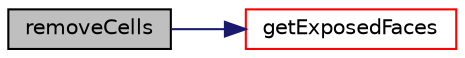 digraph "removeCells"
{
  bgcolor="transparent";
  edge [fontname="Helvetica",fontsize="10",labelfontname="Helvetica",labelfontsize="10"];
  node [fontname="Helvetica",fontsize="10",shape=record];
  rankdir="LR";
  Node0 [label="removeCells",height=0.2,width=0.4,color="black", fillcolor="grey75", style="filled", fontcolor="black"];
  Node0 -> Node1 [color="midnightblue",fontsize="10",style="solid",fontname="Helvetica"];
  Node1 [label="getExposedFaces",height=0.2,width=0.4,color="red",URL="$a22461.html#af7d0a466fd22f2b7991edb7423dde021",tooltip="Get labels of exposed faces. "];
}
